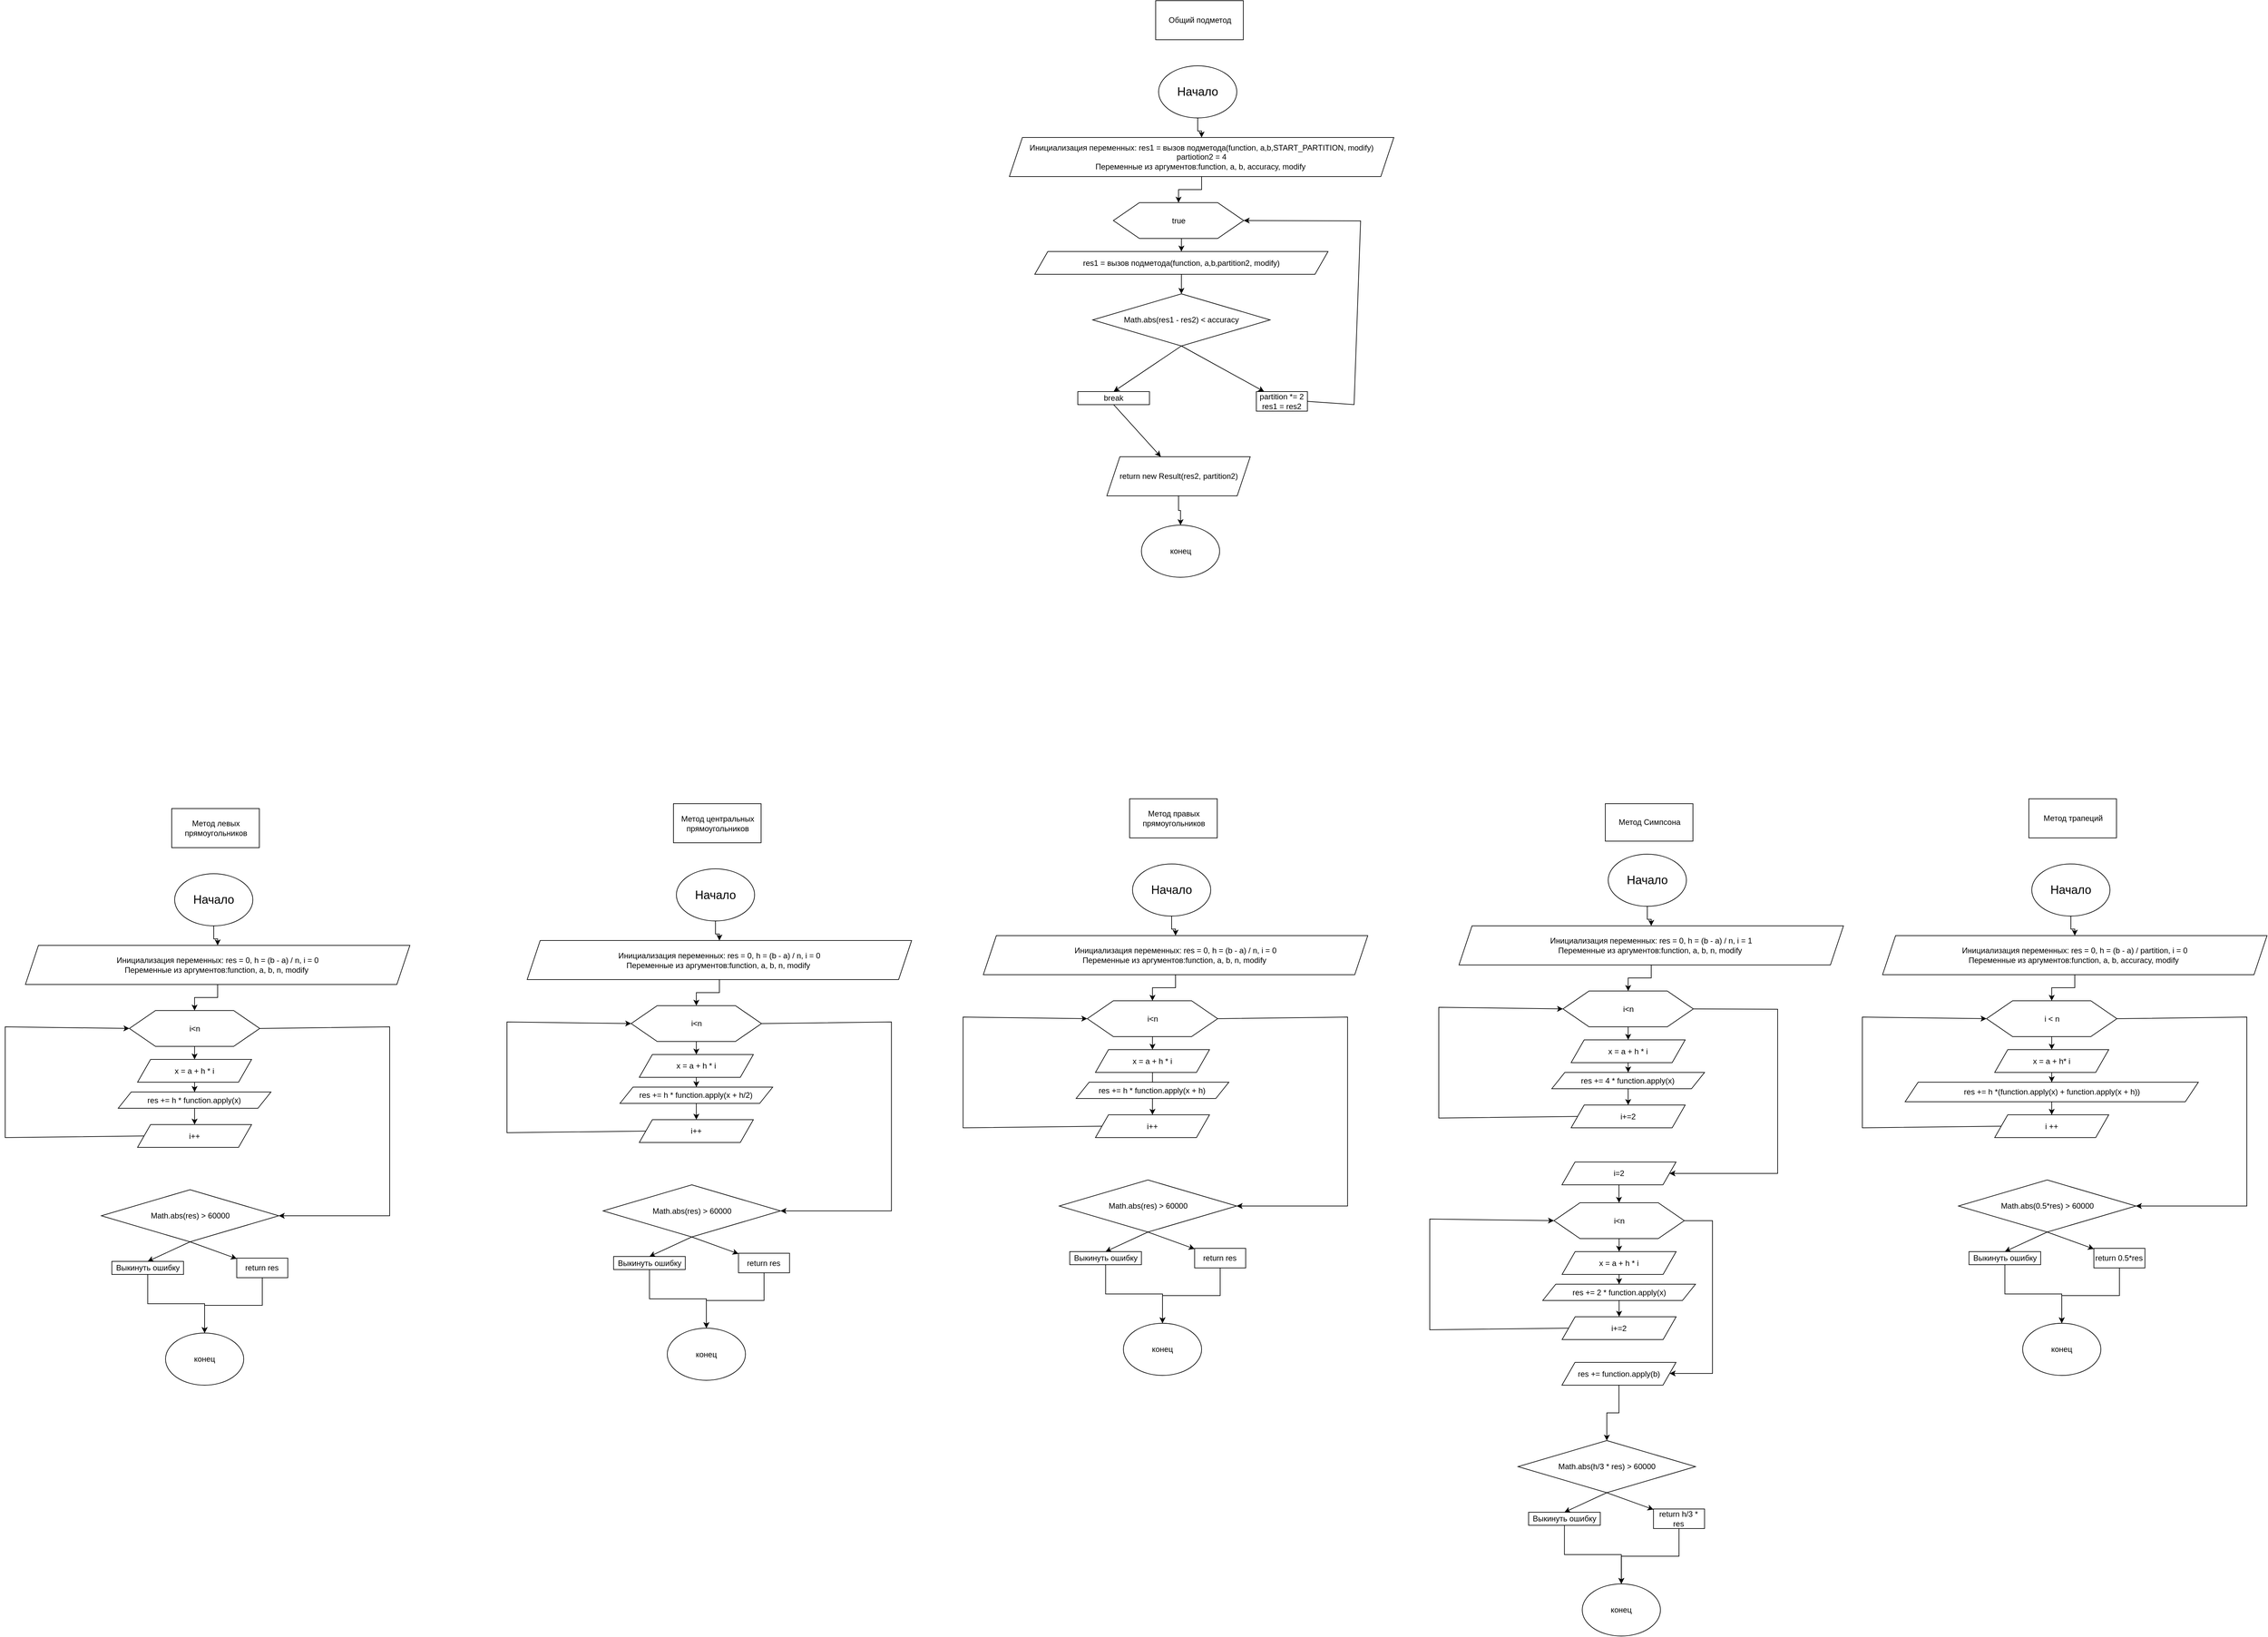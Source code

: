 <mxfile version="24.0.4" type="device">
  <diagram name="Страница — 1" id="jQywgSG6DH7RQjWW9mtv">
    <mxGraphModel dx="15382" dy="12269" grid="1" gridSize="10" guides="1" tooltips="1" connect="1" arrows="1" fold="1" page="1" pageScale="1" pageWidth="827" pageHeight="1169" math="0" shadow="0">
      <root>
        <mxCell id="0" />
        <mxCell id="1" parent="0" />
        <mxCell id="feCrvd7pG5GOB3gKW0TG-1" style="edgeStyle=orthogonalEdgeStyle;rounded=0;orthogonalLoop=1;jettySize=auto;html=1;entryX=0.5;entryY=0;entryDx=0;entryDy=0;" edge="1" parent="1" source="feCrvd7pG5GOB3gKW0TG-2" target="feCrvd7pG5GOB3gKW0TG-4">
          <mxGeometry relative="1" as="geometry" />
        </mxCell>
        <mxCell id="feCrvd7pG5GOB3gKW0TG-2" value="&lt;font style=&quot;font-size: 18px;&quot;&gt;Начало&lt;/font&gt;" style="ellipse;whiteSpace=wrap;html=1;" vertex="1" parent="1">
          <mxGeometry x="-1760" y="305" width="120" height="80" as="geometry" />
        </mxCell>
        <mxCell id="feCrvd7pG5GOB3gKW0TG-3" style="edgeStyle=orthogonalEdgeStyle;rounded=0;orthogonalLoop=1;jettySize=auto;html=1;exitX=0.5;exitY=1;exitDx=0;exitDy=0;entryX=0.5;entryY=0;entryDx=0;entryDy=0;" edge="1" parent="1" source="feCrvd7pG5GOB3gKW0TG-4" target="feCrvd7pG5GOB3gKW0TG-7">
          <mxGeometry relative="1" as="geometry">
            <mxPoint x="-1716.5" y="505" as="targetPoint" />
          </mxGeometry>
        </mxCell>
        <mxCell id="feCrvd7pG5GOB3gKW0TG-4" value="&lt;font style=&quot;font-size: 12px;&quot;&gt;Инициализация переменных: res = 0, h = (b - a) / partition, i = 0&lt;/font&gt;&lt;div&gt;&lt;div&gt;&lt;font style=&quot;font-size: 12px;&quot;&gt;Переменные из аргументов:function, a, b, accuracy, modify&amp;nbsp;&lt;/font&gt;&lt;/div&gt;&lt;/div&gt;" style="shape=parallelogram;perimeter=parallelogramPerimeter;whiteSpace=wrap;html=1;fixedSize=1;" vertex="1" parent="1">
          <mxGeometry x="-1989" y="415" width="590" height="60" as="geometry" />
        </mxCell>
        <mxCell id="feCrvd7pG5GOB3gKW0TG-5" value="Метод трапеций" style="rounded=0;whiteSpace=wrap;html=1;" vertex="1" parent="1">
          <mxGeometry x="-1764.5" y="205" width="134.5" height="60" as="geometry" />
        </mxCell>
        <mxCell id="feCrvd7pG5GOB3gKW0TG-6" style="edgeStyle=orthogonalEdgeStyle;rounded=0;orthogonalLoop=1;jettySize=auto;html=1;exitX=0.5;exitY=1;exitDx=0;exitDy=0;entryX=0.5;entryY=0;entryDx=0;entryDy=0;" edge="1" parent="1" source="feCrvd7pG5GOB3gKW0TG-7" target="feCrvd7pG5GOB3gKW0TG-8">
          <mxGeometry relative="1" as="geometry" />
        </mxCell>
        <mxCell id="feCrvd7pG5GOB3gKW0TG-7" value="i &amp;lt; n" style="shape=hexagon;perimeter=hexagonPerimeter2;whiteSpace=wrap;html=1;fixedSize=1;size=40;" vertex="1" parent="1">
          <mxGeometry x="-1829.4" y="515" width="200" height="55" as="geometry" />
        </mxCell>
        <mxCell id="feCrvd7pG5GOB3gKW0TG-26" value="" style="edgeStyle=orthogonalEdgeStyle;rounded=0;orthogonalLoop=1;jettySize=auto;html=1;" edge="1" parent="1" source="feCrvd7pG5GOB3gKW0TG-8" target="feCrvd7pG5GOB3gKW0TG-24">
          <mxGeometry relative="1" as="geometry" />
        </mxCell>
        <mxCell id="feCrvd7pG5GOB3gKW0TG-8" value="x = a + h* i" style="shape=parallelogram;perimeter=parallelogramPerimeter;whiteSpace=wrap;html=1;fixedSize=1;" vertex="1" parent="1">
          <mxGeometry x="-1816.9" y="590" width="175" height="35" as="geometry" />
        </mxCell>
        <mxCell id="feCrvd7pG5GOB3gKW0TG-10" value="Math.abs(0.5*res) &amp;gt; 60000" style="rhombus;whiteSpace=wrap;html=1;" vertex="1" parent="1">
          <mxGeometry x="-1872.47" y="790" width="272.25" height="80" as="geometry" />
        </mxCell>
        <mxCell id="feCrvd7pG5GOB3gKW0TG-33" value="" style="edgeStyle=orthogonalEdgeStyle;rounded=0;orthogonalLoop=1;jettySize=auto;html=1;" edge="1" parent="1" source="feCrvd7pG5GOB3gKW0TG-11" target="feCrvd7pG5GOB3gKW0TG-21">
          <mxGeometry relative="1" as="geometry" />
        </mxCell>
        <mxCell id="feCrvd7pG5GOB3gKW0TG-11" value="Выкинуть ошибку" style="rounded=0;whiteSpace=wrap;html=1;" vertex="1" parent="1">
          <mxGeometry x="-1856.34" y="900" width="110" height="20.04" as="geometry" />
        </mxCell>
        <mxCell id="feCrvd7pG5GOB3gKW0TG-12" value="" style="endArrow=classic;html=1;rounded=0;exitX=0.5;exitY=1;exitDx=0;exitDy=0;entryX=0.5;entryY=0;entryDx=0;entryDy=0;" edge="1" parent="1" source="feCrvd7pG5GOB3gKW0TG-10" target="feCrvd7pG5GOB3gKW0TG-11">
          <mxGeometry width="50" height="50" relative="1" as="geometry">
            <mxPoint x="-1746.34" y="820" as="sourcePoint" />
            <mxPoint x="-1696.34" y="770" as="targetPoint" />
          </mxGeometry>
        </mxCell>
        <mxCell id="feCrvd7pG5GOB3gKW0TG-14" value="" style="endArrow=classic;html=1;rounded=0;exitX=0.5;exitY=1;exitDx=0;exitDy=0;" edge="1" parent="1" source="feCrvd7pG5GOB3gKW0TG-10" target="feCrvd7pG5GOB3gKW0TG-15">
          <mxGeometry width="50" height="50" relative="1" as="geometry">
            <mxPoint x="-1556.34" y="980" as="sourcePoint" />
            <mxPoint x="-1536.34" y="860" as="targetPoint" />
          </mxGeometry>
        </mxCell>
        <mxCell id="feCrvd7pG5GOB3gKW0TG-32" value="" style="edgeStyle=orthogonalEdgeStyle;rounded=0;orthogonalLoop=1;jettySize=auto;html=1;" edge="1" parent="1" source="feCrvd7pG5GOB3gKW0TG-15" target="feCrvd7pG5GOB3gKW0TG-21">
          <mxGeometry relative="1" as="geometry" />
        </mxCell>
        <mxCell id="feCrvd7pG5GOB3gKW0TG-15" value="return 0.5*res" style="rounded=0;whiteSpace=wrap;html=1;" vertex="1" parent="1">
          <mxGeometry x="-1664.72" y="895" width="78.38" height="30.04" as="geometry" />
        </mxCell>
        <mxCell id="feCrvd7pG5GOB3gKW0TG-21" value="конец" style="ellipse;whiteSpace=wrap;html=1;" vertex="1" parent="1">
          <mxGeometry x="-1774.0" y="1010" width="120" height="80" as="geometry" />
        </mxCell>
        <mxCell id="feCrvd7pG5GOB3gKW0TG-23" value="" style="endArrow=classic;html=1;rounded=0;exitX=1;exitY=0.5;exitDx=0;exitDy=0;entryX=1;entryY=0.5;entryDx=0;entryDy=0;" edge="1" parent="1" source="feCrvd7pG5GOB3gKW0TG-7" target="feCrvd7pG5GOB3gKW0TG-10">
          <mxGeometry width="50" height="50" relative="1" as="geometry">
            <mxPoint x="-1680" y="605" as="sourcePoint" />
            <mxPoint x="-1390" y="1023.133" as="targetPoint" />
            <Array as="points">
              <mxPoint x="-1430" y="540" />
              <mxPoint x="-1430" y="830" />
            </Array>
          </mxGeometry>
        </mxCell>
        <mxCell id="feCrvd7pG5GOB3gKW0TG-28" value="" style="edgeStyle=orthogonalEdgeStyle;rounded=0;orthogonalLoop=1;jettySize=auto;html=1;" edge="1" parent="1" source="feCrvd7pG5GOB3gKW0TG-24" target="feCrvd7pG5GOB3gKW0TG-27">
          <mxGeometry relative="1" as="geometry" />
        </mxCell>
        <mxCell id="feCrvd7pG5GOB3gKW0TG-24" value="res += h *(function.apply(x) + function.apply(x + h))" style="shape=parallelogram;perimeter=parallelogramPerimeter;whiteSpace=wrap;html=1;fixedSize=1;" vertex="1" parent="1">
          <mxGeometry x="-1954.4" y="640" width="450" height="30" as="geometry" />
        </mxCell>
        <mxCell id="feCrvd7pG5GOB3gKW0TG-27" value="i ++" style="shape=parallelogram;perimeter=parallelogramPerimeter;whiteSpace=wrap;html=1;fixedSize=1;" vertex="1" parent="1">
          <mxGeometry x="-1816.9" y="690" width="175" height="35" as="geometry" />
        </mxCell>
        <mxCell id="feCrvd7pG5GOB3gKW0TG-31" value="" style="endArrow=classic;html=1;rounded=0;exitX=0;exitY=0.5;exitDx=0;exitDy=0;entryX=0;entryY=0.5;entryDx=0;entryDy=0;" edge="1" parent="1" source="feCrvd7pG5GOB3gKW0TG-27" target="feCrvd7pG5GOB3gKW0TG-7">
          <mxGeometry width="50" height="50" relative="1" as="geometry">
            <mxPoint x="-1750" y="810" as="sourcePoint" />
            <mxPoint x="-1931.067" y="710" as="targetPoint" />
            <Array as="points">
              <mxPoint x="-2020" y="710" />
              <mxPoint x="-2020" y="540" />
            </Array>
          </mxGeometry>
        </mxCell>
        <mxCell id="feCrvd7pG5GOB3gKW0TG-38" value="Метод Симпсона" style="rounded=0;whiteSpace=wrap;html=1;" vertex="1" parent="1">
          <mxGeometry x="-2414.5" y="212.5" width="134.5" height="57.5" as="geometry" />
        </mxCell>
        <mxCell id="feCrvd7pG5GOB3gKW0TG-100" style="edgeStyle=orthogonalEdgeStyle;rounded=0;orthogonalLoop=1;jettySize=auto;html=1;entryX=0.5;entryY=0;entryDx=0;entryDy=0;" edge="1" parent="1" source="feCrvd7pG5GOB3gKW0TG-101" target="feCrvd7pG5GOB3gKW0TG-103">
          <mxGeometry relative="1" as="geometry" />
        </mxCell>
        <mxCell id="feCrvd7pG5GOB3gKW0TG-101" value="&lt;font style=&quot;font-size: 18px;&quot;&gt;Начало&lt;/font&gt;" style="ellipse;whiteSpace=wrap;html=1;" vertex="1" parent="1">
          <mxGeometry x="-4610" y="320" width="120" height="80" as="geometry" />
        </mxCell>
        <mxCell id="feCrvd7pG5GOB3gKW0TG-102" style="edgeStyle=orthogonalEdgeStyle;rounded=0;orthogonalLoop=1;jettySize=auto;html=1;exitX=0.5;exitY=1;exitDx=0;exitDy=0;entryX=0.5;entryY=0;entryDx=0;entryDy=0;" edge="1" parent="1" source="feCrvd7pG5GOB3gKW0TG-103" target="feCrvd7pG5GOB3gKW0TG-106">
          <mxGeometry relative="1" as="geometry">
            <mxPoint x="-4566.5" y="520" as="targetPoint" />
          </mxGeometry>
        </mxCell>
        <mxCell id="feCrvd7pG5GOB3gKW0TG-103" value="&lt;font style=&quot;font-size: 12px;&quot;&gt;Инициализация переменных: res = 0, h = (b - a) / n, i = 0&lt;/font&gt;&lt;div&gt;&lt;div&gt;&lt;font style=&quot;font-size: 12px;&quot;&gt;Переменные из аргументов:function, a, b, n, modify&amp;nbsp;&lt;/font&gt;&lt;/div&gt;&lt;/div&gt;" style="shape=parallelogram;perimeter=parallelogramPerimeter;whiteSpace=wrap;html=1;fixedSize=1;" vertex="1" parent="1">
          <mxGeometry x="-4839" y="430" width="590" height="60" as="geometry" />
        </mxCell>
        <mxCell id="feCrvd7pG5GOB3gKW0TG-104" value="Метод левых прямоугольников" style="rounded=0;whiteSpace=wrap;html=1;" vertex="1" parent="1">
          <mxGeometry x="-4614.5" y="220" width="134.5" height="60" as="geometry" />
        </mxCell>
        <mxCell id="feCrvd7pG5GOB3gKW0TG-105" style="edgeStyle=orthogonalEdgeStyle;rounded=0;orthogonalLoop=1;jettySize=auto;html=1;exitX=0.5;exitY=1;exitDx=0;exitDy=0;entryX=0.5;entryY=0;entryDx=0;entryDy=0;" edge="1" parent="1" source="feCrvd7pG5GOB3gKW0TG-106" target="feCrvd7pG5GOB3gKW0TG-108">
          <mxGeometry relative="1" as="geometry" />
        </mxCell>
        <mxCell id="feCrvd7pG5GOB3gKW0TG-106" value="i&amp;lt;n" style="shape=hexagon;perimeter=hexagonPerimeter2;whiteSpace=wrap;html=1;fixedSize=1;size=40;" vertex="1" parent="1">
          <mxGeometry x="-4679.4" y="530" width="200" height="55" as="geometry" />
        </mxCell>
        <mxCell id="feCrvd7pG5GOB3gKW0TG-107" value="" style="edgeStyle=orthogonalEdgeStyle;rounded=0;orthogonalLoop=1;jettySize=auto;html=1;" edge="1" parent="1" source="feCrvd7pG5GOB3gKW0TG-108" target="feCrvd7pG5GOB3gKW0TG-119">
          <mxGeometry relative="1" as="geometry" />
        </mxCell>
        <mxCell id="feCrvd7pG5GOB3gKW0TG-108" value="x = a + h * i" style="shape=parallelogram;perimeter=parallelogramPerimeter;whiteSpace=wrap;html=1;fixedSize=1;" vertex="1" parent="1">
          <mxGeometry x="-4666.9" y="605" width="175" height="35" as="geometry" />
        </mxCell>
        <mxCell id="feCrvd7pG5GOB3gKW0TG-109" value="Math.abs(res) &amp;gt; 60000" style="rhombus;whiteSpace=wrap;html=1;" vertex="1" parent="1">
          <mxGeometry x="-4722.47" y="805" width="272.25" height="80" as="geometry" />
        </mxCell>
        <mxCell id="feCrvd7pG5GOB3gKW0TG-110" value="" style="edgeStyle=orthogonalEdgeStyle;rounded=0;orthogonalLoop=1;jettySize=auto;html=1;" edge="1" parent="1" source="feCrvd7pG5GOB3gKW0TG-111" target="feCrvd7pG5GOB3gKW0TG-116">
          <mxGeometry relative="1" as="geometry" />
        </mxCell>
        <mxCell id="feCrvd7pG5GOB3gKW0TG-111" value="Выкинуть ошибку" style="rounded=0;whiteSpace=wrap;html=1;" vertex="1" parent="1">
          <mxGeometry x="-4706.34" y="915" width="110" height="20.04" as="geometry" />
        </mxCell>
        <mxCell id="feCrvd7pG5GOB3gKW0TG-112" value="" style="endArrow=classic;html=1;rounded=0;exitX=0.5;exitY=1;exitDx=0;exitDy=0;entryX=0.5;entryY=0;entryDx=0;entryDy=0;" edge="1" parent="1" source="feCrvd7pG5GOB3gKW0TG-109" target="feCrvd7pG5GOB3gKW0TG-111">
          <mxGeometry width="50" height="50" relative="1" as="geometry">
            <mxPoint x="-4596.34" y="835" as="sourcePoint" />
            <mxPoint x="-4546.34" y="785" as="targetPoint" />
          </mxGeometry>
        </mxCell>
        <mxCell id="feCrvd7pG5GOB3gKW0TG-113" value="" style="endArrow=classic;html=1;rounded=0;exitX=0.5;exitY=1;exitDx=0;exitDy=0;" edge="1" parent="1" source="feCrvd7pG5GOB3gKW0TG-109" target="feCrvd7pG5GOB3gKW0TG-115">
          <mxGeometry width="50" height="50" relative="1" as="geometry">
            <mxPoint x="-4406.34" y="995" as="sourcePoint" />
            <mxPoint x="-4386.34" y="875" as="targetPoint" />
          </mxGeometry>
        </mxCell>
        <mxCell id="feCrvd7pG5GOB3gKW0TG-114" value="" style="edgeStyle=orthogonalEdgeStyle;rounded=0;orthogonalLoop=1;jettySize=auto;html=1;" edge="1" parent="1" source="feCrvd7pG5GOB3gKW0TG-115" target="feCrvd7pG5GOB3gKW0TG-116">
          <mxGeometry relative="1" as="geometry" />
        </mxCell>
        <mxCell id="feCrvd7pG5GOB3gKW0TG-115" value="return res" style="rounded=0;whiteSpace=wrap;html=1;" vertex="1" parent="1">
          <mxGeometry x="-4514.72" y="910" width="78.38" height="30.04" as="geometry" />
        </mxCell>
        <mxCell id="feCrvd7pG5GOB3gKW0TG-116" value="конец" style="ellipse;whiteSpace=wrap;html=1;" vertex="1" parent="1">
          <mxGeometry x="-4624" y="1025" width="120" height="80" as="geometry" />
        </mxCell>
        <mxCell id="feCrvd7pG5GOB3gKW0TG-117" value="" style="endArrow=classic;html=1;rounded=0;exitX=1;exitY=0.5;exitDx=0;exitDy=0;entryX=1;entryY=0.5;entryDx=0;entryDy=0;" edge="1" parent="1" source="feCrvd7pG5GOB3gKW0TG-106" target="feCrvd7pG5GOB3gKW0TG-109">
          <mxGeometry width="50" height="50" relative="1" as="geometry">
            <mxPoint x="-4530" y="620" as="sourcePoint" />
            <mxPoint x="-4240" y="1038.133" as="targetPoint" />
            <Array as="points">
              <mxPoint x="-4280" y="555" />
              <mxPoint x="-4280" y="845" />
            </Array>
          </mxGeometry>
        </mxCell>
        <mxCell id="feCrvd7pG5GOB3gKW0TG-118" value="" style="edgeStyle=orthogonalEdgeStyle;rounded=0;orthogonalLoop=1;jettySize=auto;html=1;" edge="1" parent="1" source="feCrvd7pG5GOB3gKW0TG-119" target="feCrvd7pG5GOB3gKW0TG-120">
          <mxGeometry relative="1" as="geometry" />
        </mxCell>
        <mxCell id="feCrvd7pG5GOB3gKW0TG-119" value="res += h * function.apply(x)" style="shape=parallelogram;perimeter=parallelogramPerimeter;whiteSpace=wrap;html=1;fixedSize=1;" vertex="1" parent="1">
          <mxGeometry x="-4696.6" y="655" width="234.4" height="25" as="geometry" />
        </mxCell>
        <mxCell id="feCrvd7pG5GOB3gKW0TG-120" value="i++" style="shape=parallelogram;perimeter=parallelogramPerimeter;whiteSpace=wrap;html=1;fixedSize=1;" vertex="1" parent="1">
          <mxGeometry x="-4666.9" y="705" width="175" height="35" as="geometry" />
        </mxCell>
        <mxCell id="feCrvd7pG5GOB3gKW0TG-121" value="" style="endArrow=classic;html=1;rounded=0;exitX=0;exitY=0.5;exitDx=0;exitDy=0;entryX=0;entryY=0.5;entryDx=0;entryDy=0;" edge="1" parent="1" source="feCrvd7pG5GOB3gKW0TG-120" target="feCrvd7pG5GOB3gKW0TG-106">
          <mxGeometry width="50" height="50" relative="1" as="geometry">
            <mxPoint x="-4600" y="825" as="sourcePoint" />
            <mxPoint x="-4781.067" y="725" as="targetPoint" />
            <Array as="points">
              <mxPoint x="-4870" y="725" />
              <mxPoint x="-4870" y="555" />
            </Array>
          </mxGeometry>
        </mxCell>
        <mxCell id="feCrvd7pG5GOB3gKW0TG-122" style="edgeStyle=orthogonalEdgeStyle;rounded=0;orthogonalLoop=1;jettySize=auto;html=1;entryX=0.5;entryY=0;entryDx=0;entryDy=0;" edge="1" parent="1" source="feCrvd7pG5GOB3gKW0TG-123" target="feCrvd7pG5GOB3gKW0TG-125">
          <mxGeometry relative="1" as="geometry" />
        </mxCell>
        <mxCell id="feCrvd7pG5GOB3gKW0TG-123" value="&lt;font style=&quot;font-size: 18px;&quot;&gt;Начало&lt;/font&gt;" style="ellipse;whiteSpace=wrap;html=1;" vertex="1" parent="1">
          <mxGeometry x="-3840" y="312.5" width="120" height="80" as="geometry" />
        </mxCell>
        <mxCell id="feCrvd7pG5GOB3gKW0TG-124" style="edgeStyle=orthogonalEdgeStyle;rounded=0;orthogonalLoop=1;jettySize=auto;html=1;exitX=0.5;exitY=1;exitDx=0;exitDy=0;entryX=0.5;entryY=0;entryDx=0;entryDy=0;" edge="1" parent="1" source="feCrvd7pG5GOB3gKW0TG-125" target="feCrvd7pG5GOB3gKW0TG-128">
          <mxGeometry relative="1" as="geometry">
            <mxPoint x="-3796.5" y="512.5" as="targetPoint" />
          </mxGeometry>
        </mxCell>
        <mxCell id="feCrvd7pG5GOB3gKW0TG-125" value="&lt;font style=&quot;font-size: 12px;&quot;&gt;Инициализация переменных: res = 0, h = (b - a) / n, i = 0&lt;/font&gt;&lt;div&gt;&lt;div&gt;&lt;font style=&quot;font-size: 12px;&quot;&gt;Переменные из аргументов:function, a, b, n, modify&amp;nbsp;&lt;/font&gt;&lt;/div&gt;&lt;/div&gt;" style="shape=parallelogram;perimeter=parallelogramPerimeter;whiteSpace=wrap;html=1;fixedSize=1;" vertex="1" parent="1">
          <mxGeometry x="-4069" y="422.5" width="590" height="60" as="geometry" />
        </mxCell>
        <mxCell id="feCrvd7pG5GOB3gKW0TG-126" value="Метод центральных прямоугольников" style="rounded=0;whiteSpace=wrap;html=1;" vertex="1" parent="1">
          <mxGeometry x="-3844.5" y="212.5" width="134.5" height="60" as="geometry" />
        </mxCell>
        <mxCell id="feCrvd7pG5GOB3gKW0TG-127" style="edgeStyle=orthogonalEdgeStyle;rounded=0;orthogonalLoop=1;jettySize=auto;html=1;exitX=0.5;exitY=1;exitDx=0;exitDy=0;entryX=0.5;entryY=0;entryDx=0;entryDy=0;" edge="1" parent="1" source="feCrvd7pG5GOB3gKW0TG-128" target="feCrvd7pG5GOB3gKW0TG-130">
          <mxGeometry relative="1" as="geometry" />
        </mxCell>
        <mxCell id="feCrvd7pG5GOB3gKW0TG-128" value="i&amp;lt;n" style="shape=hexagon;perimeter=hexagonPerimeter2;whiteSpace=wrap;html=1;fixedSize=1;size=40;" vertex="1" parent="1">
          <mxGeometry x="-3909.4" y="522.5" width="200" height="55" as="geometry" />
        </mxCell>
        <mxCell id="feCrvd7pG5GOB3gKW0TG-129" value="" style="edgeStyle=orthogonalEdgeStyle;rounded=0;orthogonalLoop=1;jettySize=auto;html=1;" edge="1" parent="1" source="feCrvd7pG5GOB3gKW0TG-130" target="feCrvd7pG5GOB3gKW0TG-141">
          <mxGeometry relative="1" as="geometry" />
        </mxCell>
        <mxCell id="feCrvd7pG5GOB3gKW0TG-130" value="x = a + h * i" style="shape=parallelogram;perimeter=parallelogramPerimeter;whiteSpace=wrap;html=1;fixedSize=1;" vertex="1" parent="1">
          <mxGeometry x="-3896.9" y="597.5" width="175" height="35" as="geometry" />
        </mxCell>
        <mxCell id="feCrvd7pG5GOB3gKW0TG-131" value="Math.abs(res) &amp;gt; 60000" style="rhombus;whiteSpace=wrap;html=1;" vertex="1" parent="1">
          <mxGeometry x="-3952.47" y="797.5" width="272.25" height="80" as="geometry" />
        </mxCell>
        <mxCell id="feCrvd7pG5GOB3gKW0TG-132" value="" style="edgeStyle=orthogonalEdgeStyle;rounded=0;orthogonalLoop=1;jettySize=auto;html=1;" edge="1" parent="1" source="feCrvd7pG5GOB3gKW0TG-133" target="feCrvd7pG5GOB3gKW0TG-138">
          <mxGeometry relative="1" as="geometry" />
        </mxCell>
        <mxCell id="feCrvd7pG5GOB3gKW0TG-133" value="Выкинуть ошибку" style="rounded=0;whiteSpace=wrap;html=1;" vertex="1" parent="1">
          <mxGeometry x="-3936.34" y="907.5" width="110" height="20.04" as="geometry" />
        </mxCell>
        <mxCell id="feCrvd7pG5GOB3gKW0TG-134" value="" style="endArrow=classic;html=1;rounded=0;exitX=0.5;exitY=1;exitDx=0;exitDy=0;entryX=0.5;entryY=0;entryDx=0;entryDy=0;" edge="1" parent="1" source="feCrvd7pG5GOB3gKW0TG-131" target="feCrvd7pG5GOB3gKW0TG-133">
          <mxGeometry width="50" height="50" relative="1" as="geometry">
            <mxPoint x="-3826.34" y="827.5" as="sourcePoint" />
            <mxPoint x="-3776.34" y="777.5" as="targetPoint" />
          </mxGeometry>
        </mxCell>
        <mxCell id="feCrvd7pG5GOB3gKW0TG-135" value="" style="endArrow=classic;html=1;rounded=0;exitX=0.5;exitY=1;exitDx=0;exitDy=0;" edge="1" parent="1" source="feCrvd7pG5GOB3gKW0TG-131" target="feCrvd7pG5GOB3gKW0TG-137">
          <mxGeometry width="50" height="50" relative="1" as="geometry">
            <mxPoint x="-3636.34" y="987.5" as="sourcePoint" />
            <mxPoint x="-3616.34" y="867.5" as="targetPoint" />
          </mxGeometry>
        </mxCell>
        <mxCell id="feCrvd7pG5GOB3gKW0TG-136" value="" style="edgeStyle=orthogonalEdgeStyle;rounded=0;orthogonalLoop=1;jettySize=auto;html=1;" edge="1" parent="1" source="feCrvd7pG5GOB3gKW0TG-137" target="feCrvd7pG5GOB3gKW0TG-138">
          <mxGeometry relative="1" as="geometry" />
        </mxCell>
        <mxCell id="feCrvd7pG5GOB3gKW0TG-137" value="return res" style="rounded=0;whiteSpace=wrap;html=1;" vertex="1" parent="1">
          <mxGeometry x="-3744.72" y="902.5" width="78.38" height="30.04" as="geometry" />
        </mxCell>
        <mxCell id="feCrvd7pG5GOB3gKW0TG-138" value="конец" style="ellipse;whiteSpace=wrap;html=1;" vertex="1" parent="1">
          <mxGeometry x="-3854" y="1017.5" width="120" height="80" as="geometry" />
        </mxCell>
        <mxCell id="feCrvd7pG5GOB3gKW0TG-139" value="" style="endArrow=classic;html=1;rounded=0;exitX=1;exitY=0.5;exitDx=0;exitDy=0;entryX=1;entryY=0.5;entryDx=0;entryDy=0;" edge="1" parent="1" source="feCrvd7pG5GOB3gKW0TG-128" target="feCrvd7pG5GOB3gKW0TG-131">
          <mxGeometry width="50" height="50" relative="1" as="geometry">
            <mxPoint x="-3760" y="612.5" as="sourcePoint" />
            <mxPoint x="-3470" y="1030.633" as="targetPoint" />
            <Array as="points">
              <mxPoint x="-3510" y="547.5" />
              <mxPoint x="-3510" y="837.5" />
            </Array>
          </mxGeometry>
        </mxCell>
        <mxCell id="feCrvd7pG5GOB3gKW0TG-140" value="" style="edgeStyle=orthogonalEdgeStyle;rounded=0;orthogonalLoop=1;jettySize=auto;html=1;" edge="1" parent="1" source="feCrvd7pG5GOB3gKW0TG-141" target="feCrvd7pG5GOB3gKW0TG-142">
          <mxGeometry relative="1" as="geometry" />
        </mxCell>
        <mxCell id="feCrvd7pG5GOB3gKW0TG-141" value="res += h * function.apply(x + h/2)" style="shape=parallelogram;perimeter=parallelogramPerimeter;whiteSpace=wrap;html=1;fixedSize=1;" vertex="1" parent="1">
          <mxGeometry x="-3926.6" y="647.5" width="234.4" height="25" as="geometry" />
        </mxCell>
        <mxCell id="feCrvd7pG5GOB3gKW0TG-142" value="i++" style="shape=parallelogram;perimeter=parallelogramPerimeter;whiteSpace=wrap;html=1;fixedSize=1;" vertex="1" parent="1">
          <mxGeometry x="-3896.9" y="697.5" width="175" height="35" as="geometry" />
        </mxCell>
        <mxCell id="feCrvd7pG5GOB3gKW0TG-143" value="" style="endArrow=classic;html=1;rounded=0;exitX=0;exitY=0.5;exitDx=0;exitDy=0;entryX=0;entryY=0.5;entryDx=0;entryDy=0;" edge="1" parent="1" source="feCrvd7pG5GOB3gKW0TG-142" target="feCrvd7pG5GOB3gKW0TG-128">
          <mxGeometry width="50" height="50" relative="1" as="geometry">
            <mxPoint x="-3830" y="817.5" as="sourcePoint" />
            <mxPoint x="-4011.067" y="717.5" as="targetPoint" />
            <Array as="points">
              <mxPoint x="-4100" y="717.5" />
              <mxPoint x="-4100" y="547.5" />
            </Array>
          </mxGeometry>
        </mxCell>
        <mxCell id="feCrvd7pG5GOB3gKW0TG-167" style="edgeStyle=orthogonalEdgeStyle;rounded=0;orthogonalLoop=1;jettySize=auto;html=1;entryX=0.5;entryY=0;entryDx=0;entryDy=0;" edge="1" parent="1" source="feCrvd7pG5GOB3gKW0TG-168" target="feCrvd7pG5GOB3gKW0TG-170">
          <mxGeometry relative="1" as="geometry" />
        </mxCell>
        <mxCell id="feCrvd7pG5GOB3gKW0TG-168" value="&lt;font style=&quot;font-size: 18px;&quot;&gt;Начало&lt;/font&gt;" style="ellipse;whiteSpace=wrap;html=1;" vertex="1" parent="1">
          <mxGeometry x="-3140" y="305" width="120" height="80" as="geometry" />
        </mxCell>
        <mxCell id="feCrvd7pG5GOB3gKW0TG-169" style="edgeStyle=orthogonalEdgeStyle;rounded=0;orthogonalLoop=1;jettySize=auto;html=1;exitX=0.5;exitY=1;exitDx=0;exitDy=0;entryX=0.5;entryY=0;entryDx=0;entryDy=0;" edge="1" parent="1" source="feCrvd7pG5GOB3gKW0TG-170" target="feCrvd7pG5GOB3gKW0TG-173">
          <mxGeometry relative="1" as="geometry">
            <mxPoint x="-3096.5" y="505" as="targetPoint" />
          </mxGeometry>
        </mxCell>
        <mxCell id="feCrvd7pG5GOB3gKW0TG-170" value="&lt;font style=&quot;font-size: 12px;&quot;&gt;Инициализация переменных: res = 0, h = (b - a) / n, i = 0&lt;/font&gt;&lt;div&gt;&lt;div&gt;&lt;font style=&quot;font-size: 12px;&quot;&gt;Переменные из аргументов:function, a, b, n, modify&amp;nbsp;&lt;/font&gt;&lt;/div&gt;&lt;/div&gt;" style="shape=parallelogram;perimeter=parallelogramPerimeter;whiteSpace=wrap;html=1;fixedSize=1;" vertex="1" parent="1">
          <mxGeometry x="-3369" y="415" width="590" height="60" as="geometry" />
        </mxCell>
        <mxCell id="feCrvd7pG5GOB3gKW0TG-171" value="Метод правых прямоугольников" style="rounded=0;whiteSpace=wrap;html=1;" vertex="1" parent="1">
          <mxGeometry x="-3144.5" y="205" width="134.5" height="60" as="geometry" />
        </mxCell>
        <mxCell id="feCrvd7pG5GOB3gKW0TG-172" style="edgeStyle=orthogonalEdgeStyle;rounded=0;orthogonalLoop=1;jettySize=auto;html=1;exitX=0.5;exitY=1;exitDx=0;exitDy=0;entryX=0.5;entryY=0;entryDx=0;entryDy=0;" edge="1" parent="1" source="feCrvd7pG5GOB3gKW0TG-173" target="feCrvd7pG5GOB3gKW0TG-175">
          <mxGeometry relative="1" as="geometry" />
        </mxCell>
        <mxCell id="feCrvd7pG5GOB3gKW0TG-173" value="i&amp;lt;n" style="shape=hexagon;perimeter=hexagonPerimeter2;whiteSpace=wrap;html=1;fixedSize=1;size=40;" vertex="1" parent="1">
          <mxGeometry x="-3209.4" y="515" width="200" height="55" as="geometry" />
        </mxCell>
        <mxCell id="feCrvd7pG5GOB3gKW0TG-174" value="" style="edgeStyle=orthogonalEdgeStyle;rounded=0;orthogonalLoop=1;jettySize=auto;html=1;" edge="1" parent="1" source="feCrvd7pG5GOB3gKW0TG-175" target="feCrvd7pG5GOB3gKW0TG-186">
          <mxGeometry relative="1" as="geometry" />
        </mxCell>
        <mxCell id="feCrvd7pG5GOB3gKW0TG-175" value="x = a + h * i" style="shape=parallelogram;perimeter=parallelogramPerimeter;whiteSpace=wrap;html=1;fixedSize=1;" vertex="1" parent="1">
          <mxGeometry x="-3196.9" y="590" width="175" height="35" as="geometry" />
        </mxCell>
        <mxCell id="feCrvd7pG5GOB3gKW0TG-176" value="Math.abs(res) &amp;gt; 60000" style="rhombus;whiteSpace=wrap;html=1;" vertex="1" parent="1">
          <mxGeometry x="-3252.47" y="790" width="272.25" height="80" as="geometry" />
        </mxCell>
        <mxCell id="feCrvd7pG5GOB3gKW0TG-177" value="" style="edgeStyle=orthogonalEdgeStyle;rounded=0;orthogonalLoop=1;jettySize=auto;html=1;" edge="1" parent="1" source="feCrvd7pG5GOB3gKW0TG-178" target="feCrvd7pG5GOB3gKW0TG-183">
          <mxGeometry relative="1" as="geometry" />
        </mxCell>
        <mxCell id="feCrvd7pG5GOB3gKW0TG-178" value="Выкинуть ошибку" style="rounded=0;whiteSpace=wrap;html=1;" vertex="1" parent="1">
          <mxGeometry x="-3236.34" y="900" width="110" height="20.04" as="geometry" />
        </mxCell>
        <mxCell id="feCrvd7pG5GOB3gKW0TG-179" value="" style="endArrow=classic;html=1;rounded=0;exitX=0.5;exitY=1;exitDx=0;exitDy=0;entryX=0.5;entryY=0;entryDx=0;entryDy=0;" edge="1" parent="1" source="feCrvd7pG5GOB3gKW0TG-176" target="feCrvd7pG5GOB3gKW0TG-178">
          <mxGeometry width="50" height="50" relative="1" as="geometry">
            <mxPoint x="-3126.34" y="820" as="sourcePoint" />
            <mxPoint x="-3076.34" y="770" as="targetPoint" />
          </mxGeometry>
        </mxCell>
        <mxCell id="feCrvd7pG5GOB3gKW0TG-180" value="" style="endArrow=classic;html=1;rounded=0;exitX=0.5;exitY=1;exitDx=0;exitDy=0;" edge="1" parent="1" source="feCrvd7pG5GOB3gKW0TG-176" target="feCrvd7pG5GOB3gKW0TG-182">
          <mxGeometry width="50" height="50" relative="1" as="geometry">
            <mxPoint x="-2936.34" y="980" as="sourcePoint" />
            <mxPoint x="-2916.34" y="860" as="targetPoint" />
          </mxGeometry>
        </mxCell>
        <mxCell id="feCrvd7pG5GOB3gKW0TG-181" value="" style="edgeStyle=orthogonalEdgeStyle;rounded=0;orthogonalLoop=1;jettySize=auto;html=1;" edge="1" parent="1" source="feCrvd7pG5GOB3gKW0TG-182" target="feCrvd7pG5GOB3gKW0TG-183">
          <mxGeometry relative="1" as="geometry" />
        </mxCell>
        <mxCell id="feCrvd7pG5GOB3gKW0TG-182" value="return res" style="rounded=0;whiteSpace=wrap;html=1;" vertex="1" parent="1">
          <mxGeometry x="-3044.72" y="895" width="78.38" height="30.04" as="geometry" />
        </mxCell>
        <mxCell id="feCrvd7pG5GOB3gKW0TG-183" value="конец" style="ellipse;whiteSpace=wrap;html=1;" vertex="1" parent="1">
          <mxGeometry x="-3154" y="1010" width="120" height="80" as="geometry" />
        </mxCell>
        <mxCell id="feCrvd7pG5GOB3gKW0TG-184" value="" style="endArrow=classic;html=1;rounded=0;exitX=1;exitY=0.5;exitDx=0;exitDy=0;entryX=1;entryY=0.5;entryDx=0;entryDy=0;" edge="1" parent="1" source="feCrvd7pG5GOB3gKW0TG-173" target="feCrvd7pG5GOB3gKW0TG-176">
          <mxGeometry width="50" height="50" relative="1" as="geometry">
            <mxPoint x="-3060" y="605" as="sourcePoint" />
            <mxPoint x="-2770" y="1023.133" as="targetPoint" />
            <Array as="points">
              <mxPoint x="-2810" y="540" />
              <mxPoint x="-2810" y="830" />
            </Array>
          </mxGeometry>
        </mxCell>
        <mxCell id="feCrvd7pG5GOB3gKW0TG-185" value="" style="edgeStyle=orthogonalEdgeStyle;rounded=0;orthogonalLoop=1;jettySize=auto;html=1;" edge="1" parent="1" source="feCrvd7pG5GOB3gKW0TG-186" target="feCrvd7pG5GOB3gKW0TG-187">
          <mxGeometry relative="1" as="geometry" />
        </mxCell>
        <mxCell id="feCrvd7pG5GOB3gKW0TG-186" value="res += h * function.apply(x + h)" style="shape=parallelogram;perimeter=parallelogramPerimeter;whiteSpace=wrap;html=1;fixedSize=1;" vertex="1" parent="1">
          <mxGeometry x="-3226.6" y="640" width="234.4" height="25" as="geometry" />
        </mxCell>
        <mxCell id="feCrvd7pG5GOB3gKW0TG-187" value="i++" style="shape=parallelogram;perimeter=parallelogramPerimeter;whiteSpace=wrap;html=1;fixedSize=1;" vertex="1" parent="1">
          <mxGeometry x="-3196.9" y="690" width="175" height="35" as="geometry" />
        </mxCell>
        <mxCell id="feCrvd7pG5GOB3gKW0TG-188" value="" style="endArrow=classic;html=1;rounded=0;exitX=0;exitY=0.5;exitDx=0;exitDy=0;entryX=0;entryY=0.5;entryDx=0;entryDy=0;" edge="1" parent="1" source="feCrvd7pG5GOB3gKW0TG-187" target="feCrvd7pG5GOB3gKW0TG-173">
          <mxGeometry width="50" height="50" relative="1" as="geometry">
            <mxPoint x="-3130" y="810" as="sourcePoint" />
            <mxPoint x="-3311.067" y="710" as="targetPoint" />
            <Array as="points">
              <mxPoint x="-3400" y="710" />
              <mxPoint x="-3400" y="540" />
            </Array>
          </mxGeometry>
        </mxCell>
        <mxCell id="feCrvd7pG5GOB3gKW0TG-189" style="edgeStyle=orthogonalEdgeStyle;rounded=0;orthogonalLoop=1;jettySize=auto;html=1;entryX=0.5;entryY=0;entryDx=0;entryDy=0;" edge="1" parent="1" source="feCrvd7pG5GOB3gKW0TG-190" target="feCrvd7pG5GOB3gKW0TG-192">
          <mxGeometry relative="1" as="geometry" />
        </mxCell>
        <mxCell id="feCrvd7pG5GOB3gKW0TG-190" value="&lt;font style=&quot;font-size: 18px;&quot;&gt;Начало&lt;/font&gt;" style="ellipse;whiteSpace=wrap;html=1;" vertex="1" parent="1">
          <mxGeometry x="-2410" y="290" width="120" height="80" as="geometry" />
        </mxCell>
        <mxCell id="feCrvd7pG5GOB3gKW0TG-191" style="edgeStyle=orthogonalEdgeStyle;rounded=0;orthogonalLoop=1;jettySize=auto;html=1;exitX=0.5;exitY=1;exitDx=0;exitDy=0;entryX=0.5;entryY=0;entryDx=0;entryDy=0;" edge="1" parent="1" source="feCrvd7pG5GOB3gKW0TG-192" target="feCrvd7pG5GOB3gKW0TG-194">
          <mxGeometry relative="1" as="geometry">
            <mxPoint x="-2366.5" y="490" as="targetPoint" />
          </mxGeometry>
        </mxCell>
        <mxCell id="feCrvd7pG5GOB3gKW0TG-192" value="&lt;font style=&quot;font-size: 12px;&quot;&gt;Инициализация переменных: res = 0, h = (b - a) / n, i = 1&lt;/font&gt;&lt;div&gt;&lt;div&gt;&lt;font style=&quot;font-size: 12px;&quot;&gt;Переменные из аргументов:function, a, b, n, modify&amp;nbsp;&lt;/font&gt;&lt;/div&gt;&lt;/div&gt;" style="shape=parallelogram;perimeter=parallelogramPerimeter;whiteSpace=wrap;html=1;fixedSize=1;" vertex="1" parent="1">
          <mxGeometry x="-2639" y="400" width="590" height="60" as="geometry" />
        </mxCell>
        <mxCell id="feCrvd7pG5GOB3gKW0TG-193" style="edgeStyle=orthogonalEdgeStyle;rounded=0;orthogonalLoop=1;jettySize=auto;html=1;exitX=0.5;exitY=1;exitDx=0;exitDy=0;entryX=0.5;entryY=0;entryDx=0;entryDy=0;" edge="1" parent="1" source="feCrvd7pG5GOB3gKW0TG-194" target="feCrvd7pG5GOB3gKW0TG-196">
          <mxGeometry relative="1" as="geometry" />
        </mxCell>
        <mxCell id="feCrvd7pG5GOB3gKW0TG-194" value="i&amp;lt;n" style="shape=hexagon;perimeter=hexagonPerimeter2;whiteSpace=wrap;html=1;fixedSize=1;size=40;" vertex="1" parent="1">
          <mxGeometry x="-2479.4" y="500" width="200" height="55" as="geometry" />
        </mxCell>
        <mxCell id="feCrvd7pG5GOB3gKW0TG-195" value="" style="edgeStyle=orthogonalEdgeStyle;rounded=0;orthogonalLoop=1;jettySize=auto;html=1;" edge="1" parent="1" source="feCrvd7pG5GOB3gKW0TG-196" target="feCrvd7pG5GOB3gKW0TG-207">
          <mxGeometry relative="1" as="geometry" />
        </mxCell>
        <mxCell id="feCrvd7pG5GOB3gKW0TG-196" value="x = a + h * i" style="shape=parallelogram;perimeter=parallelogramPerimeter;whiteSpace=wrap;html=1;fixedSize=1;" vertex="1" parent="1">
          <mxGeometry x="-2466.9" y="575" width="175" height="35" as="geometry" />
        </mxCell>
        <mxCell id="feCrvd7pG5GOB3gKW0TG-197" value="Math.abs(h/3 * res) &amp;gt; 60000" style="rhombus;whiteSpace=wrap;html=1;" vertex="1" parent="1">
          <mxGeometry x="-2548.33" y="1190" width="272.25" height="80" as="geometry" />
        </mxCell>
        <mxCell id="feCrvd7pG5GOB3gKW0TG-198" value="" style="edgeStyle=orthogonalEdgeStyle;rounded=0;orthogonalLoop=1;jettySize=auto;html=1;" edge="1" parent="1" source="feCrvd7pG5GOB3gKW0TG-199" target="feCrvd7pG5GOB3gKW0TG-204">
          <mxGeometry relative="1" as="geometry" />
        </mxCell>
        <mxCell id="feCrvd7pG5GOB3gKW0TG-199" value="Выкинуть ошибку" style="rounded=0;whiteSpace=wrap;html=1;" vertex="1" parent="1">
          <mxGeometry x="-2532.2" y="1300" width="110" height="20.04" as="geometry" />
        </mxCell>
        <mxCell id="feCrvd7pG5GOB3gKW0TG-200" value="" style="endArrow=classic;html=1;rounded=0;exitX=0.5;exitY=1;exitDx=0;exitDy=0;entryX=0.5;entryY=0;entryDx=0;entryDy=0;" edge="1" parent="1" source="feCrvd7pG5GOB3gKW0TG-197" target="feCrvd7pG5GOB3gKW0TG-199">
          <mxGeometry width="50" height="50" relative="1" as="geometry">
            <mxPoint x="-2422.2" y="1220" as="sourcePoint" />
            <mxPoint x="-2372.2" y="1170" as="targetPoint" />
          </mxGeometry>
        </mxCell>
        <mxCell id="feCrvd7pG5GOB3gKW0TG-201" value="" style="endArrow=classic;html=1;rounded=0;exitX=0.5;exitY=1;exitDx=0;exitDy=0;" edge="1" parent="1" source="feCrvd7pG5GOB3gKW0TG-197" target="feCrvd7pG5GOB3gKW0TG-203">
          <mxGeometry width="50" height="50" relative="1" as="geometry">
            <mxPoint x="-2232.2" y="1380" as="sourcePoint" />
            <mxPoint x="-2212.2" y="1260" as="targetPoint" />
          </mxGeometry>
        </mxCell>
        <mxCell id="feCrvd7pG5GOB3gKW0TG-202" value="" style="edgeStyle=orthogonalEdgeStyle;rounded=0;orthogonalLoop=1;jettySize=auto;html=1;" edge="1" parent="1" source="feCrvd7pG5GOB3gKW0TG-203" target="feCrvd7pG5GOB3gKW0TG-204">
          <mxGeometry relative="1" as="geometry" />
        </mxCell>
        <mxCell id="feCrvd7pG5GOB3gKW0TG-203" value="return h/3 * res" style="rounded=0;whiteSpace=wrap;html=1;" vertex="1" parent="1">
          <mxGeometry x="-2340.58" y="1295" width="78.38" height="30.04" as="geometry" />
        </mxCell>
        <mxCell id="feCrvd7pG5GOB3gKW0TG-204" value="конец" style="ellipse;whiteSpace=wrap;html=1;" vertex="1" parent="1">
          <mxGeometry x="-2449.86" y="1410" width="120" height="80" as="geometry" />
        </mxCell>
        <mxCell id="feCrvd7pG5GOB3gKW0TG-206" value="" style="edgeStyle=orthogonalEdgeStyle;rounded=0;orthogonalLoop=1;jettySize=auto;html=1;" edge="1" parent="1" source="feCrvd7pG5GOB3gKW0TG-207" target="feCrvd7pG5GOB3gKW0TG-208">
          <mxGeometry relative="1" as="geometry" />
        </mxCell>
        <mxCell id="feCrvd7pG5GOB3gKW0TG-207" value="res += 4 * function.apply(x)" style="shape=parallelogram;perimeter=parallelogramPerimeter;whiteSpace=wrap;html=1;fixedSize=1;" vertex="1" parent="1">
          <mxGeometry x="-2496.6" y="625" width="234.4" height="25" as="geometry" />
        </mxCell>
        <mxCell id="feCrvd7pG5GOB3gKW0TG-208" value="i+=2" style="shape=parallelogram;perimeter=parallelogramPerimeter;whiteSpace=wrap;html=1;fixedSize=1;" vertex="1" parent="1">
          <mxGeometry x="-2466.9" y="675" width="175" height="35" as="geometry" />
        </mxCell>
        <mxCell id="feCrvd7pG5GOB3gKW0TG-209" value="" style="endArrow=classic;html=1;rounded=0;exitX=0;exitY=0.5;exitDx=0;exitDy=0;entryX=0;entryY=0.5;entryDx=0;entryDy=0;" edge="1" parent="1" source="feCrvd7pG5GOB3gKW0TG-208" target="feCrvd7pG5GOB3gKW0TG-194">
          <mxGeometry width="50" height="50" relative="1" as="geometry">
            <mxPoint x="-2400" y="795" as="sourcePoint" />
            <mxPoint x="-2581.067" y="695" as="targetPoint" />
            <Array as="points">
              <mxPoint x="-2670" y="695" />
              <mxPoint x="-2670" y="525" />
            </Array>
          </mxGeometry>
        </mxCell>
        <mxCell id="feCrvd7pG5GOB3gKW0TG-210" style="edgeStyle=orthogonalEdgeStyle;rounded=0;orthogonalLoop=1;jettySize=auto;html=1;exitX=0.5;exitY=1;exitDx=0;exitDy=0;entryX=0.5;entryY=0;entryDx=0;entryDy=0;" edge="1" parent="1" source="feCrvd7pG5GOB3gKW0TG-211" target="feCrvd7pG5GOB3gKW0TG-213">
          <mxGeometry relative="1" as="geometry" />
        </mxCell>
        <mxCell id="feCrvd7pG5GOB3gKW0TG-211" value="i&amp;lt;n" style="shape=hexagon;perimeter=hexagonPerimeter2;whiteSpace=wrap;html=1;fixedSize=1;size=40;" vertex="1" parent="1">
          <mxGeometry x="-2493.28" y="825" width="200" height="55" as="geometry" />
        </mxCell>
        <mxCell id="feCrvd7pG5GOB3gKW0TG-212" value="" style="edgeStyle=orthogonalEdgeStyle;rounded=0;orthogonalLoop=1;jettySize=auto;html=1;" edge="1" parent="1" source="feCrvd7pG5GOB3gKW0TG-213" target="feCrvd7pG5GOB3gKW0TG-215">
          <mxGeometry relative="1" as="geometry" />
        </mxCell>
        <mxCell id="feCrvd7pG5GOB3gKW0TG-213" value="x = a + h * i" style="shape=parallelogram;perimeter=parallelogramPerimeter;whiteSpace=wrap;html=1;fixedSize=1;" vertex="1" parent="1">
          <mxGeometry x="-2480.78" y="900" width="175" height="35" as="geometry" />
        </mxCell>
        <mxCell id="feCrvd7pG5GOB3gKW0TG-214" value="" style="edgeStyle=orthogonalEdgeStyle;rounded=0;orthogonalLoop=1;jettySize=auto;html=1;" edge="1" parent="1" source="feCrvd7pG5GOB3gKW0TG-215" target="feCrvd7pG5GOB3gKW0TG-216">
          <mxGeometry relative="1" as="geometry" />
        </mxCell>
        <mxCell id="feCrvd7pG5GOB3gKW0TG-215" value="res += 2 * function.apply(x)" style="shape=parallelogram;perimeter=parallelogramPerimeter;whiteSpace=wrap;html=1;fixedSize=1;" vertex="1" parent="1">
          <mxGeometry x="-2510.48" y="950" width="234.4" height="25" as="geometry" />
        </mxCell>
        <mxCell id="feCrvd7pG5GOB3gKW0TG-229" value="" style="edgeStyle=orthogonalEdgeStyle;rounded=0;orthogonalLoop=1;jettySize=auto;html=1;exitX=1;exitY=0.5;exitDx=0;exitDy=0;" edge="1" parent="1" source="feCrvd7pG5GOB3gKW0TG-211" target="feCrvd7pG5GOB3gKW0TG-227">
          <mxGeometry relative="1" as="geometry">
            <mxPoint x="-2220" y="1040" as="sourcePoint" />
            <Array as="points">
              <mxPoint x="-2250" y="853" />
              <mxPoint x="-2250" y="1087" />
            </Array>
          </mxGeometry>
        </mxCell>
        <mxCell id="feCrvd7pG5GOB3gKW0TG-216" value="i+=2" style="shape=parallelogram;perimeter=parallelogramPerimeter;whiteSpace=wrap;html=1;fixedSize=1;" vertex="1" parent="1">
          <mxGeometry x="-2480.78" y="1000" width="175" height="35" as="geometry" />
        </mxCell>
        <mxCell id="feCrvd7pG5GOB3gKW0TG-217" value="" style="endArrow=classic;html=1;rounded=0;exitX=0;exitY=0.5;exitDx=0;exitDy=0;entryX=0;entryY=0.5;entryDx=0;entryDy=0;" edge="1" parent="1" source="feCrvd7pG5GOB3gKW0TG-216" target="feCrvd7pG5GOB3gKW0TG-211">
          <mxGeometry width="50" height="50" relative="1" as="geometry">
            <mxPoint x="-2413.88" y="1120" as="sourcePoint" />
            <mxPoint x="-2594.947" y="1020" as="targetPoint" />
            <Array as="points">
              <mxPoint x="-2683.88" y="1020" />
              <mxPoint x="-2683.88" y="850" />
            </Array>
          </mxGeometry>
        </mxCell>
        <mxCell id="feCrvd7pG5GOB3gKW0TG-235" value="" style="edgeStyle=orthogonalEdgeStyle;rounded=0;orthogonalLoop=1;jettySize=auto;html=1;" edge="1" parent="1" source="feCrvd7pG5GOB3gKW0TG-226" target="feCrvd7pG5GOB3gKW0TG-211">
          <mxGeometry relative="1" as="geometry" />
        </mxCell>
        <mxCell id="feCrvd7pG5GOB3gKW0TG-226" value="i=2" style="shape=parallelogram;perimeter=parallelogramPerimeter;whiteSpace=wrap;html=1;fixedSize=1;" vertex="1" parent="1">
          <mxGeometry x="-2481.0" y="762.5" width="175" height="35" as="geometry" />
        </mxCell>
        <mxCell id="feCrvd7pG5GOB3gKW0TG-236" value="" style="edgeStyle=orthogonalEdgeStyle;rounded=0;orthogonalLoop=1;jettySize=auto;html=1;" edge="1" parent="1" source="feCrvd7pG5GOB3gKW0TG-227" target="feCrvd7pG5GOB3gKW0TG-197">
          <mxGeometry relative="1" as="geometry" />
        </mxCell>
        <mxCell id="feCrvd7pG5GOB3gKW0TG-227" value="res += function.apply(b)" style="shape=parallelogram;perimeter=parallelogramPerimeter;whiteSpace=wrap;html=1;fixedSize=1;" vertex="1" parent="1">
          <mxGeometry x="-2481.0" y="1070" width="175" height="35" as="geometry" />
        </mxCell>
        <mxCell id="feCrvd7pG5GOB3gKW0TG-233" value="" style="endArrow=classic;html=1;rounded=0;entryX=1;entryY=0.5;entryDx=0;entryDy=0;exitX=1;exitY=0.5;exitDx=0;exitDy=0;" edge="1" parent="1" source="feCrvd7pG5GOB3gKW0TG-194" target="feCrvd7pG5GOB3gKW0TG-226">
          <mxGeometry width="50" height="50" relative="1" as="geometry">
            <mxPoint x="-2160" y="550" as="sourcePoint" />
            <mxPoint x="-2380" y="820" as="targetPoint" />
            <Array as="points">
              <mxPoint x="-2150" y="528" />
              <mxPoint x="-2150" y="780" />
            </Array>
          </mxGeometry>
        </mxCell>
        <mxCell id="feCrvd7pG5GOB3gKW0TG-281" style="edgeStyle=orthogonalEdgeStyle;rounded=0;orthogonalLoop=1;jettySize=auto;html=1;entryX=0.5;entryY=0;entryDx=0;entryDy=0;" edge="1" parent="1" source="feCrvd7pG5GOB3gKW0TG-282" target="feCrvd7pG5GOB3gKW0TG-284">
          <mxGeometry relative="1" as="geometry" />
        </mxCell>
        <mxCell id="feCrvd7pG5GOB3gKW0TG-282" value="&lt;font style=&quot;font-size: 18px;&quot;&gt;Начало&lt;/font&gt;" style="ellipse;whiteSpace=wrap;html=1;" vertex="1" parent="1">
          <mxGeometry x="-3100" y="-920" width="120" height="80" as="geometry" />
        </mxCell>
        <mxCell id="feCrvd7pG5GOB3gKW0TG-283" style="edgeStyle=orthogonalEdgeStyle;rounded=0;orthogonalLoop=1;jettySize=auto;html=1;exitX=0.5;exitY=1;exitDx=0;exitDy=0;entryX=0.5;entryY=0;entryDx=0;entryDy=0;" edge="1" parent="1" source="feCrvd7pG5GOB3gKW0TG-284" target="feCrvd7pG5GOB3gKW0TG-287">
          <mxGeometry relative="1" as="geometry">
            <mxPoint x="-3056.5" y="-720" as="targetPoint" />
          </mxGeometry>
        </mxCell>
        <mxCell id="feCrvd7pG5GOB3gKW0TG-284" value="&lt;font style=&quot;font-size: 12px;&quot;&gt;Инициализация переменных: res1 = вызов подметода(function, a,b,START_PARTITION, modify)&lt;/font&gt;&lt;div&gt;partiotion2 = 4&lt;br&gt;&lt;div&gt;&lt;div&gt;&lt;font style=&quot;font-size: 12px;&quot;&gt;Переменные из аргументов:function, a, b, accuracy, modify&amp;nbsp;&lt;/font&gt;&lt;/div&gt;&lt;/div&gt;&lt;/div&gt;" style="shape=parallelogram;perimeter=parallelogramPerimeter;whiteSpace=wrap;html=1;fixedSize=1;" vertex="1" parent="1">
          <mxGeometry x="-3329" y="-810" width="590" height="60" as="geometry" />
        </mxCell>
        <mxCell id="feCrvd7pG5GOB3gKW0TG-285" value="Общий подметод" style="rounded=0;whiteSpace=wrap;html=1;" vertex="1" parent="1">
          <mxGeometry x="-3104.5" y="-1020" width="134.5" height="60" as="geometry" />
        </mxCell>
        <mxCell id="feCrvd7pG5GOB3gKW0TG-286" style="edgeStyle=orthogonalEdgeStyle;rounded=0;orthogonalLoop=1;jettySize=auto;html=1;exitX=0.5;exitY=1;exitDx=0;exitDy=0;entryX=0.5;entryY=0;entryDx=0;entryDy=0;" edge="1" parent="1" source="feCrvd7pG5GOB3gKW0TG-287" target="feCrvd7pG5GOB3gKW0TG-289">
          <mxGeometry relative="1" as="geometry" />
        </mxCell>
        <mxCell id="feCrvd7pG5GOB3gKW0TG-287" value="true" style="shape=hexagon;perimeter=hexagonPerimeter2;whiteSpace=wrap;html=1;fixedSize=1;size=40;" vertex="1" parent="1">
          <mxGeometry x="-3169.4" y="-710" width="200" height="55" as="geometry" />
        </mxCell>
        <mxCell id="feCrvd7pG5GOB3gKW0TG-288" value="" style="edgeStyle=orthogonalEdgeStyle;rounded=0;orthogonalLoop=1;jettySize=auto;html=1;entryX=0.5;entryY=0;entryDx=0;entryDy=0;" edge="1" parent="1" source="feCrvd7pG5GOB3gKW0TG-289" target="feCrvd7pG5GOB3gKW0TG-290">
          <mxGeometry relative="1" as="geometry">
            <mxPoint x="-3065" y="-510" as="targetPoint" />
          </mxGeometry>
        </mxCell>
        <mxCell id="feCrvd7pG5GOB3gKW0TG-289" value="res1 = вызов подметода(function, a,b,partition2, modify)" style="shape=parallelogram;perimeter=parallelogramPerimeter;whiteSpace=wrap;html=1;fixedSize=1;" vertex="1" parent="1">
          <mxGeometry x="-3290" y="-635" width="450" height="35" as="geometry" />
        </mxCell>
        <mxCell id="feCrvd7pG5GOB3gKW0TG-290" value="Math.abs(res1 - res2) &amp;lt; accuracy" style="rhombus;whiteSpace=wrap;html=1;" vertex="1" parent="1">
          <mxGeometry x="-3201.12" y="-570" width="272.25" height="80" as="geometry" />
        </mxCell>
        <mxCell id="feCrvd7pG5GOB3gKW0TG-292" value="break" style="rounded=0;whiteSpace=wrap;html=1;" vertex="1" parent="1">
          <mxGeometry x="-3224" y="-420" width="110" height="20.04" as="geometry" />
        </mxCell>
        <mxCell id="feCrvd7pG5GOB3gKW0TG-293" value="" style="endArrow=classic;html=1;rounded=0;exitX=0.5;exitY=1;exitDx=0;exitDy=0;entryX=0.5;entryY=0;entryDx=0;entryDy=0;" edge="1" parent="1" source="feCrvd7pG5GOB3gKW0TG-290" target="feCrvd7pG5GOB3gKW0TG-292">
          <mxGeometry width="50" height="50" relative="1" as="geometry">
            <mxPoint x="-3086.34" y="-405" as="sourcePoint" />
            <mxPoint x="-3036.34" y="-455" as="targetPoint" />
          </mxGeometry>
        </mxCell>
        <mxCell id="feCrvd7pG5GOB3gKW0TG-294" value="" style="endArrow=classic;html=1;rounded=0;exitX=0.5;exitY=1;exitDx=0;exitDy=0;" edge="1" parent="1" source="feCrvd7pG5GOB3gKW0TG-290" target="feCrvd7pG5GOB3gKW0TG-296">
          <mxGeometry width="50" height="50" relative="1" as="geometry">
            <mxPoint x="-2896.34" y="-245" as="sourcePoint" />
            <mxPoint x="-2876.34" y="-365" as="targetPoint" />
          </mxGeometry>
        </mxCell>
        <mxCell id="feCrvd7pG5GOB3gKW0TG-296" value="partition *= 2&lt;div&gt;res1 = res2&lt;/div&gt;" style="rounded=0;whiteSpace=wrap;html=1;" vertex="1" parent="1">
          <mxGeometry x="-2950.0" y="-420" width="78.38" height="30.04" as="geometry" />
        </mxCell>
        <mxCell id="feCrvd7pG5GOB3gKW0TG-297" value="конец" style="ellipse;whiteSpace=wrap;html=1;" vertex="1" parent="1">
          <mxGeometry x="-3126.34" y="-215" width="120" height="80" as="geometry" />
        </mxCell>
        <mxCell id="feCrvd7pG5GOB3gKW0TG-303" value="" style="endArrow=classic;html=1;rounded=0;exitX=1;exitY=0.5;exitDx=0;exitDy=0;entryX=1;entryY=0.5;entryDx=0;entryDy=0;" edge="1" parent="1" source="feCrvd7pG5GOB3gKW0TG-296" target="feCrvd7pG5GOB3gKW0TG-287">
          <mxGeometry width="50" height="50" relative="1" as="geometry">
            <mxPoint x="-3100" y="-360" as="sourcePoint" />
            <mxPoint x="-2790" y="-700" as="targetPoint" />
            <Array as="points">
              <mxPoint x="-2800" y="-400" />
              <mxPoint x="-2790" y="-682" />
            </Array>
          </mxGeometry>
        </mxCell>
        <mxCell id="feCrvd7pG5GOB3gKW0TG-304" value="" style="endArrow=classic;html=1;rounded=0;exitX=0.5;exitY=1;exitDx=0;exitDy=0;" edge="1" parent="1" source="feCrvd7pG5GOB3gKW0TG-292" target="feCrvd7pG5GOB3gKW0TG-305">
          <mxGeometry width="50" height="50" relative="1" as="geometry">
            <mxPoint x="-3170" y="-450" as="sourcePoint" />
            <mxPoint x="-3100" y="-350" as="targetPoint" />
          </mxGeometry>
        </mxCell>
        <mxCell id="feCrvd7pG5GOB3gKW0TG-306" value="" style="edgeStyle=orthogonalEdgeStyle;rounded=0;orthogonalLoop=1;jettySize=auto;html=1;" edge="1" parent="1" source="feCrvd7pG5GOB3gKW0TG-305" target="feCrvd7pG5GOB3gKW0TG-297">
          <mxGeometry relative="1" as="geometry" />
        </mxCell>
        <mxCell id="feCrvd7pG5GOB3gKW0TG-305" value="return new Result(res2, partition2)" style="shape=parallelogram;perimeter=parallelogramPerimeter;whiteSpace=wrap;html=1;fixedSize=1;" vertex="1" parent="1">
          <mxGeometry x="-3179.4" y="-320" width="220" height="60" as="geometry" />
        </mxCell>
      </root>
    </mxGraphModel>
  </diagram>
</mxfile>
